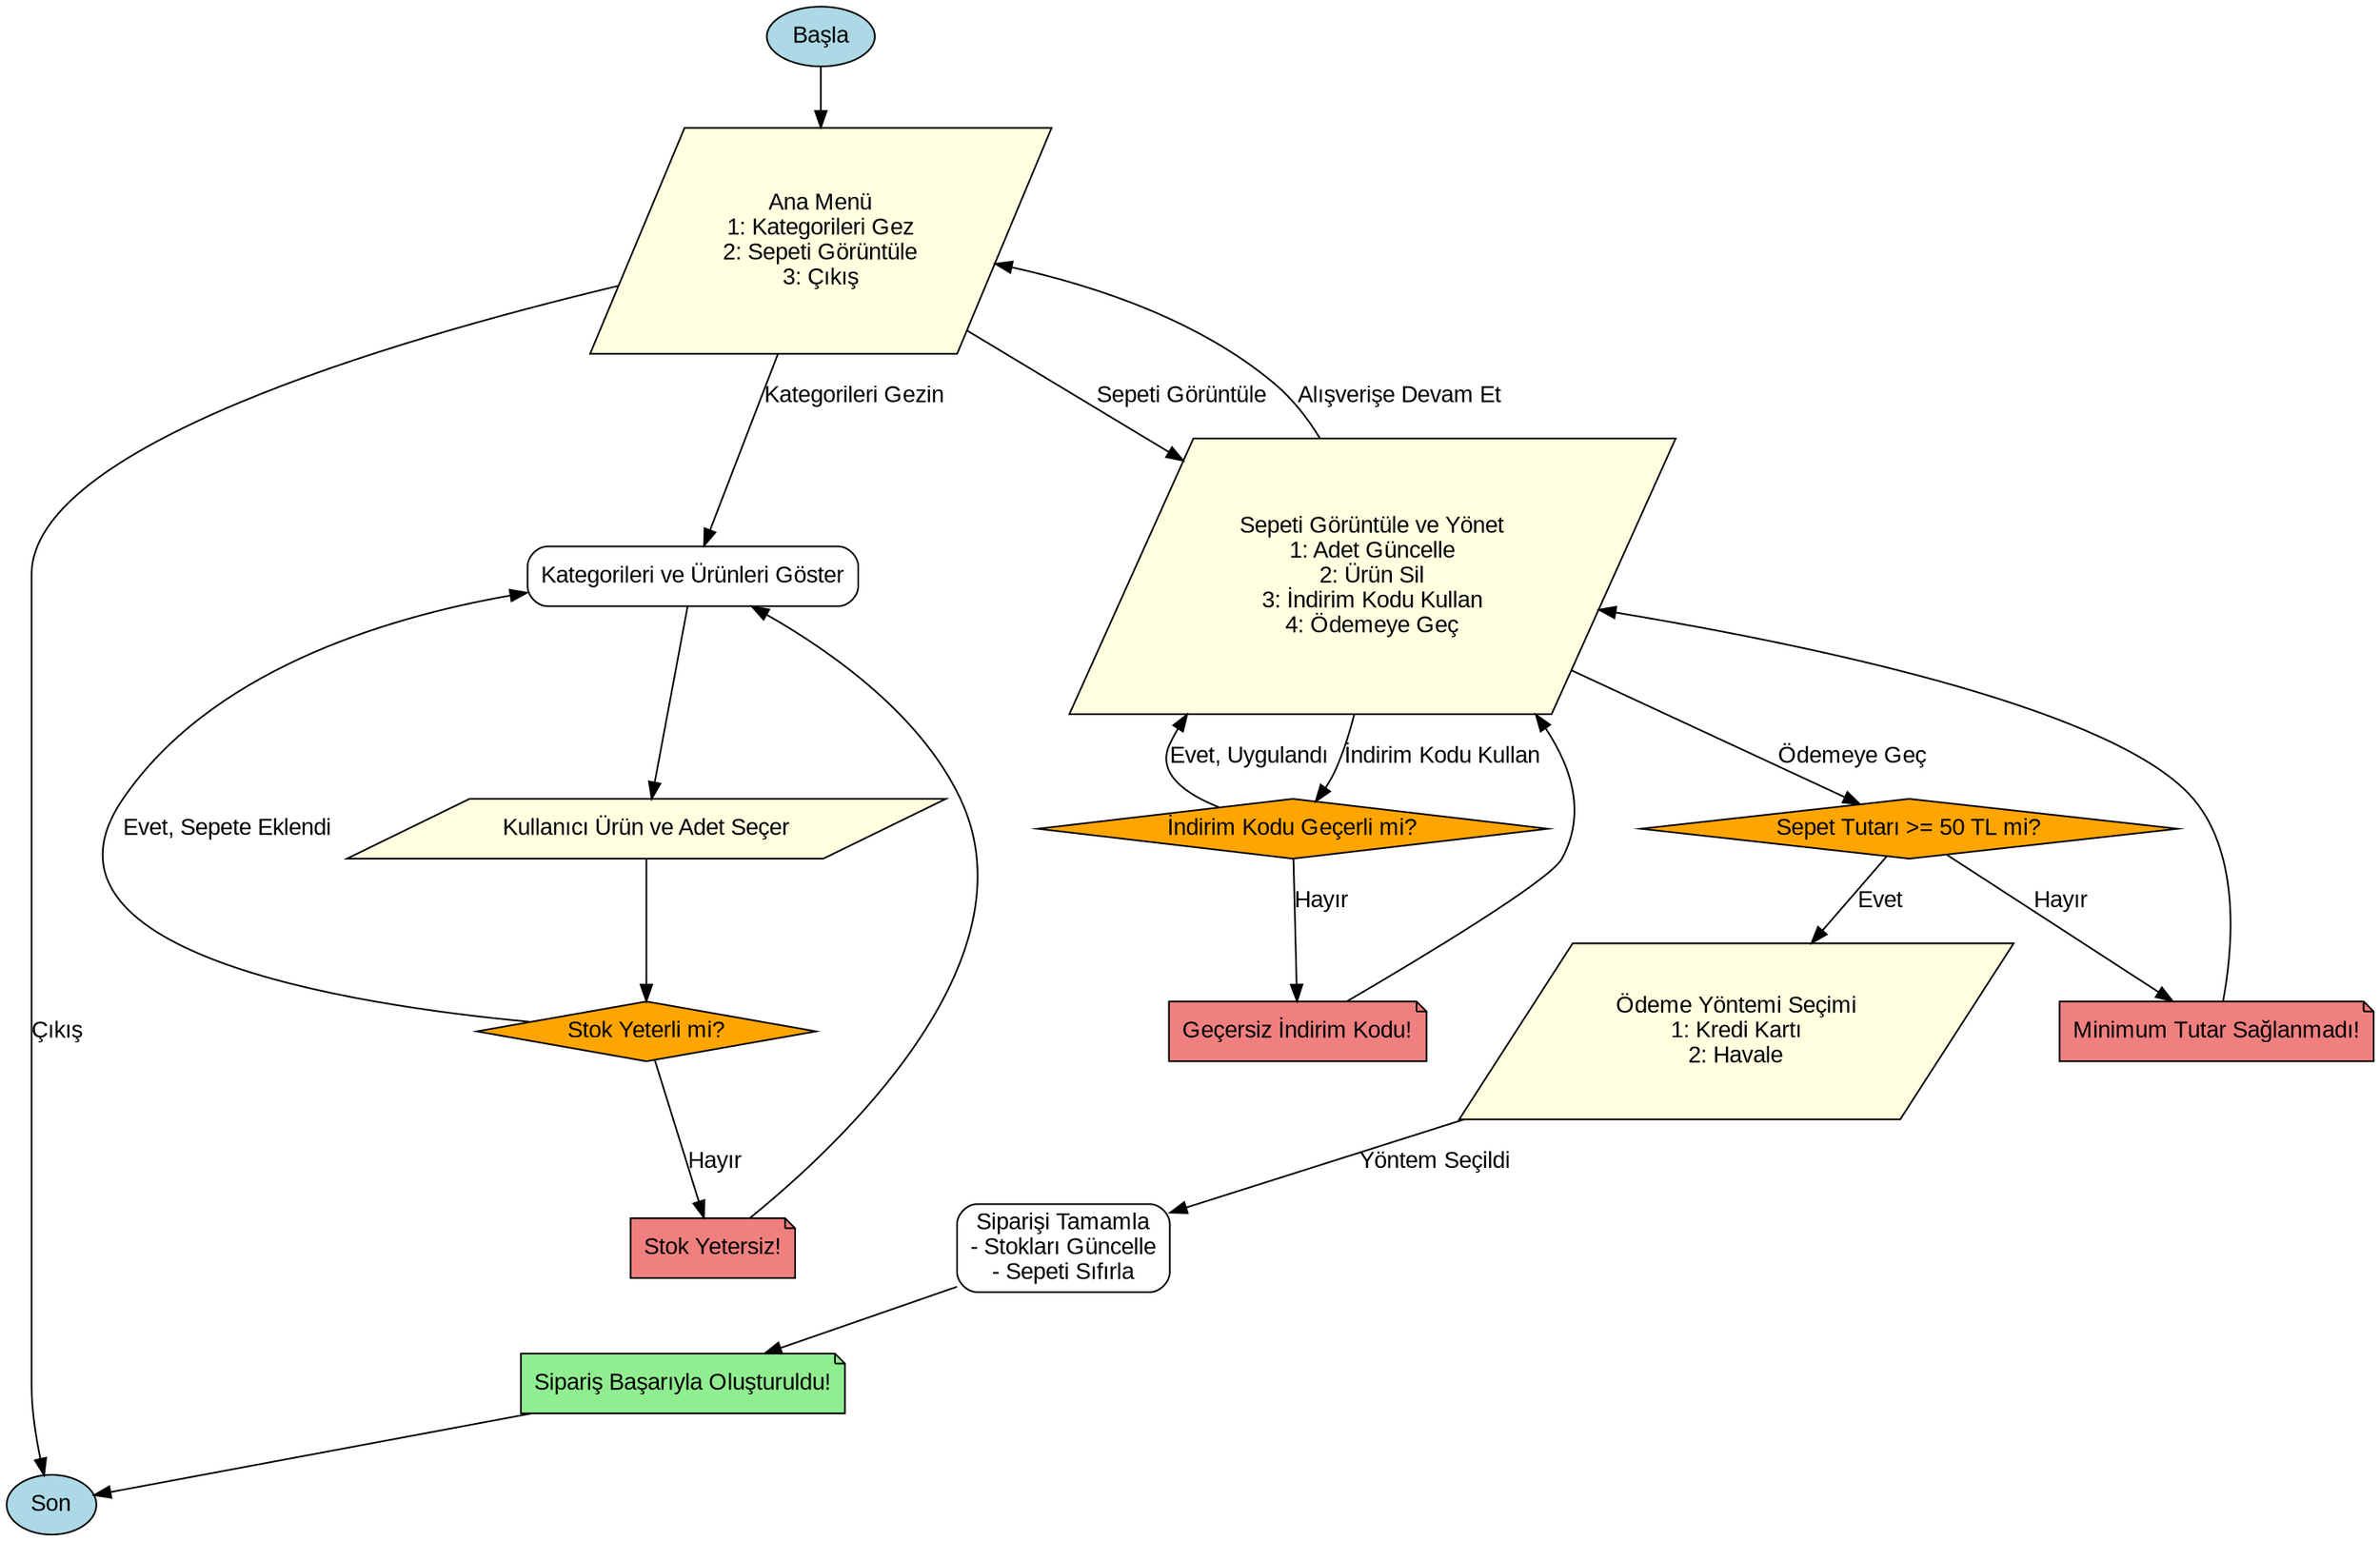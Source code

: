 digraph AlisverisSistemi {
    // Genel Ayarlar
    rankdir=TB; // Akışı yukarıdan aşağıya doğru ayarla
    node [shape=box, style="rounded", fontname="Arial"];
    edge [fontname="Arial"];

    // Düğüm Şekilleri
    start [label="Başla", shape=ellipse, style=filled, fillcolor=lightblue];
    end_node [label="Son", shape=ellipse, style=filled, fillcolor=lightblue];

    // Ana Süreç Düğümleri
    ana_menu [label="Ana Menü\n1: Kategorileri Gez\n2: Sepeti Görüntüle\n3: Çıkış", shape=parallelogram, style=filled, fillcolor=lightyellow];
    kategorileri_gez [label="Kategorileri ve Ürünleri Göster"];
    urun_secimi [label="Kullanıcı Ürün ve Adet Seçer", shape=parallelogram, style=filled, fillcolor=lightyellow];
    sepeti_yonet [label="Sepeti Görüntüle ve Yönet\n1: Adet Güncelle\n2: Ürün Sil\n3: İndirim Kodu Kullan\n4: Ödemeye Geç", shape=parallelogram, style=filled, fillcolor=lightyellow];
    odeme_yontemi_sec [label="Ödeme Yöntemi Seçimi\n1: Kredi Kartı\n2: Havale", shape=parallelogram, style=filled, fillcolor=lightyellow];
    siparisi_tamamla [label="Siparişi Tamamla\n- Stokları Güncelle\n- Sepeti Sıfırla"];
    siparis_basarili [label="Sipariş Başarıyla Oluşturuldu!", shape=note, style=filled, fillcolor=lightgreen];

    // Karar Düğümleri (Diamond Shape)
    stok_kontrolu [label="Stok Yeterli mi?", shape=diamond, style=filled, fillcolor=orange];
    min_tutar_kontrolu [label="Sepet Tutarı >= 50 TL mi?", shape=diamond, style=filled, fillcolor=orange];
    indirim_kodu_kontrolu [label="İndirim Kodu Geçerli mi?", shape=diamond, style=filled, fillcolor=orange];

    // Hata/Bilgi Düğümleri
    stok_yetersiz [label="Stok Yetersiz!", shape=note, style=filled, fillcolor=lightcoral];
    min_tutar_yetersiz [label="Minimum Tutar Sağlanmadı!", shape=note, style=filled, fillcolor=lightcoral];
    gecersiz_kod [label="Geçersiz İndirim Kodu!", shape=note, style=filled, fillcolor=lightcoral];
    
    // Akış Bağlantıları
    start -> ana_menu;
    ana_menu -> kategorileri_gez [label="Kategorileri Gezin"];
    ana_menu -> sepeti_yonet [label="Sepeti Görüntüle"];
    ana_menu -> end_node [label="Çıkış"];

    // Ürün Ekleme Akışı
    kategorileri_gez -> urun_secimi;
    urun_secimi -> stok_kontrolu;
    stok_kontrolu -> kategorileri_gez [label="Evet, Sepete Eklendi"];
    stok_kontrolu -> stok_yetersiz [label="Hayır"];
    stok_yetersiz -> kategorileri_gez;

    // Sepet Yönetimi ve Ödeme Akışı
    sepeti_yonet -> min_tutar_kontrolu [label="Ödemeye Geç"];
    sepeti_yonet -> ana_menu [label="Alışverişe Devam Et"];
    
    // İndirim Kodu Akışı
    sepeti_yonet -> indirim_kodu_kontrolu [label="İndirim Kodu Kullan"];
    indirim_kodu_kontrolu -> sepeti_yonet [label="Evet, Uygulandı"];
    indirim_kodu_kontrolu -> gecersiz_kod [label="Hayır"];
    gecersiz_kod -> sepeti_yonet;
    
    // Ödeme Kontrol Akışı
    min_tutar_kontrolu -> odeme_yontemi_sec [label="Evet"];
    min_tutar_kontrolu -> min_tutar_yetersiz [label="Hayır"];
    min_tutar_yetersiz -> sepeti_yonet;

    // Sipariş Tamamlama Akışı
    odeme_yontemi_sec -> siparisi_tamamla [label="Yöntem Seçildi"];
    siparisi_tamamla -> siparis_basarili;
    siparis_basarili -> end_node;
}
